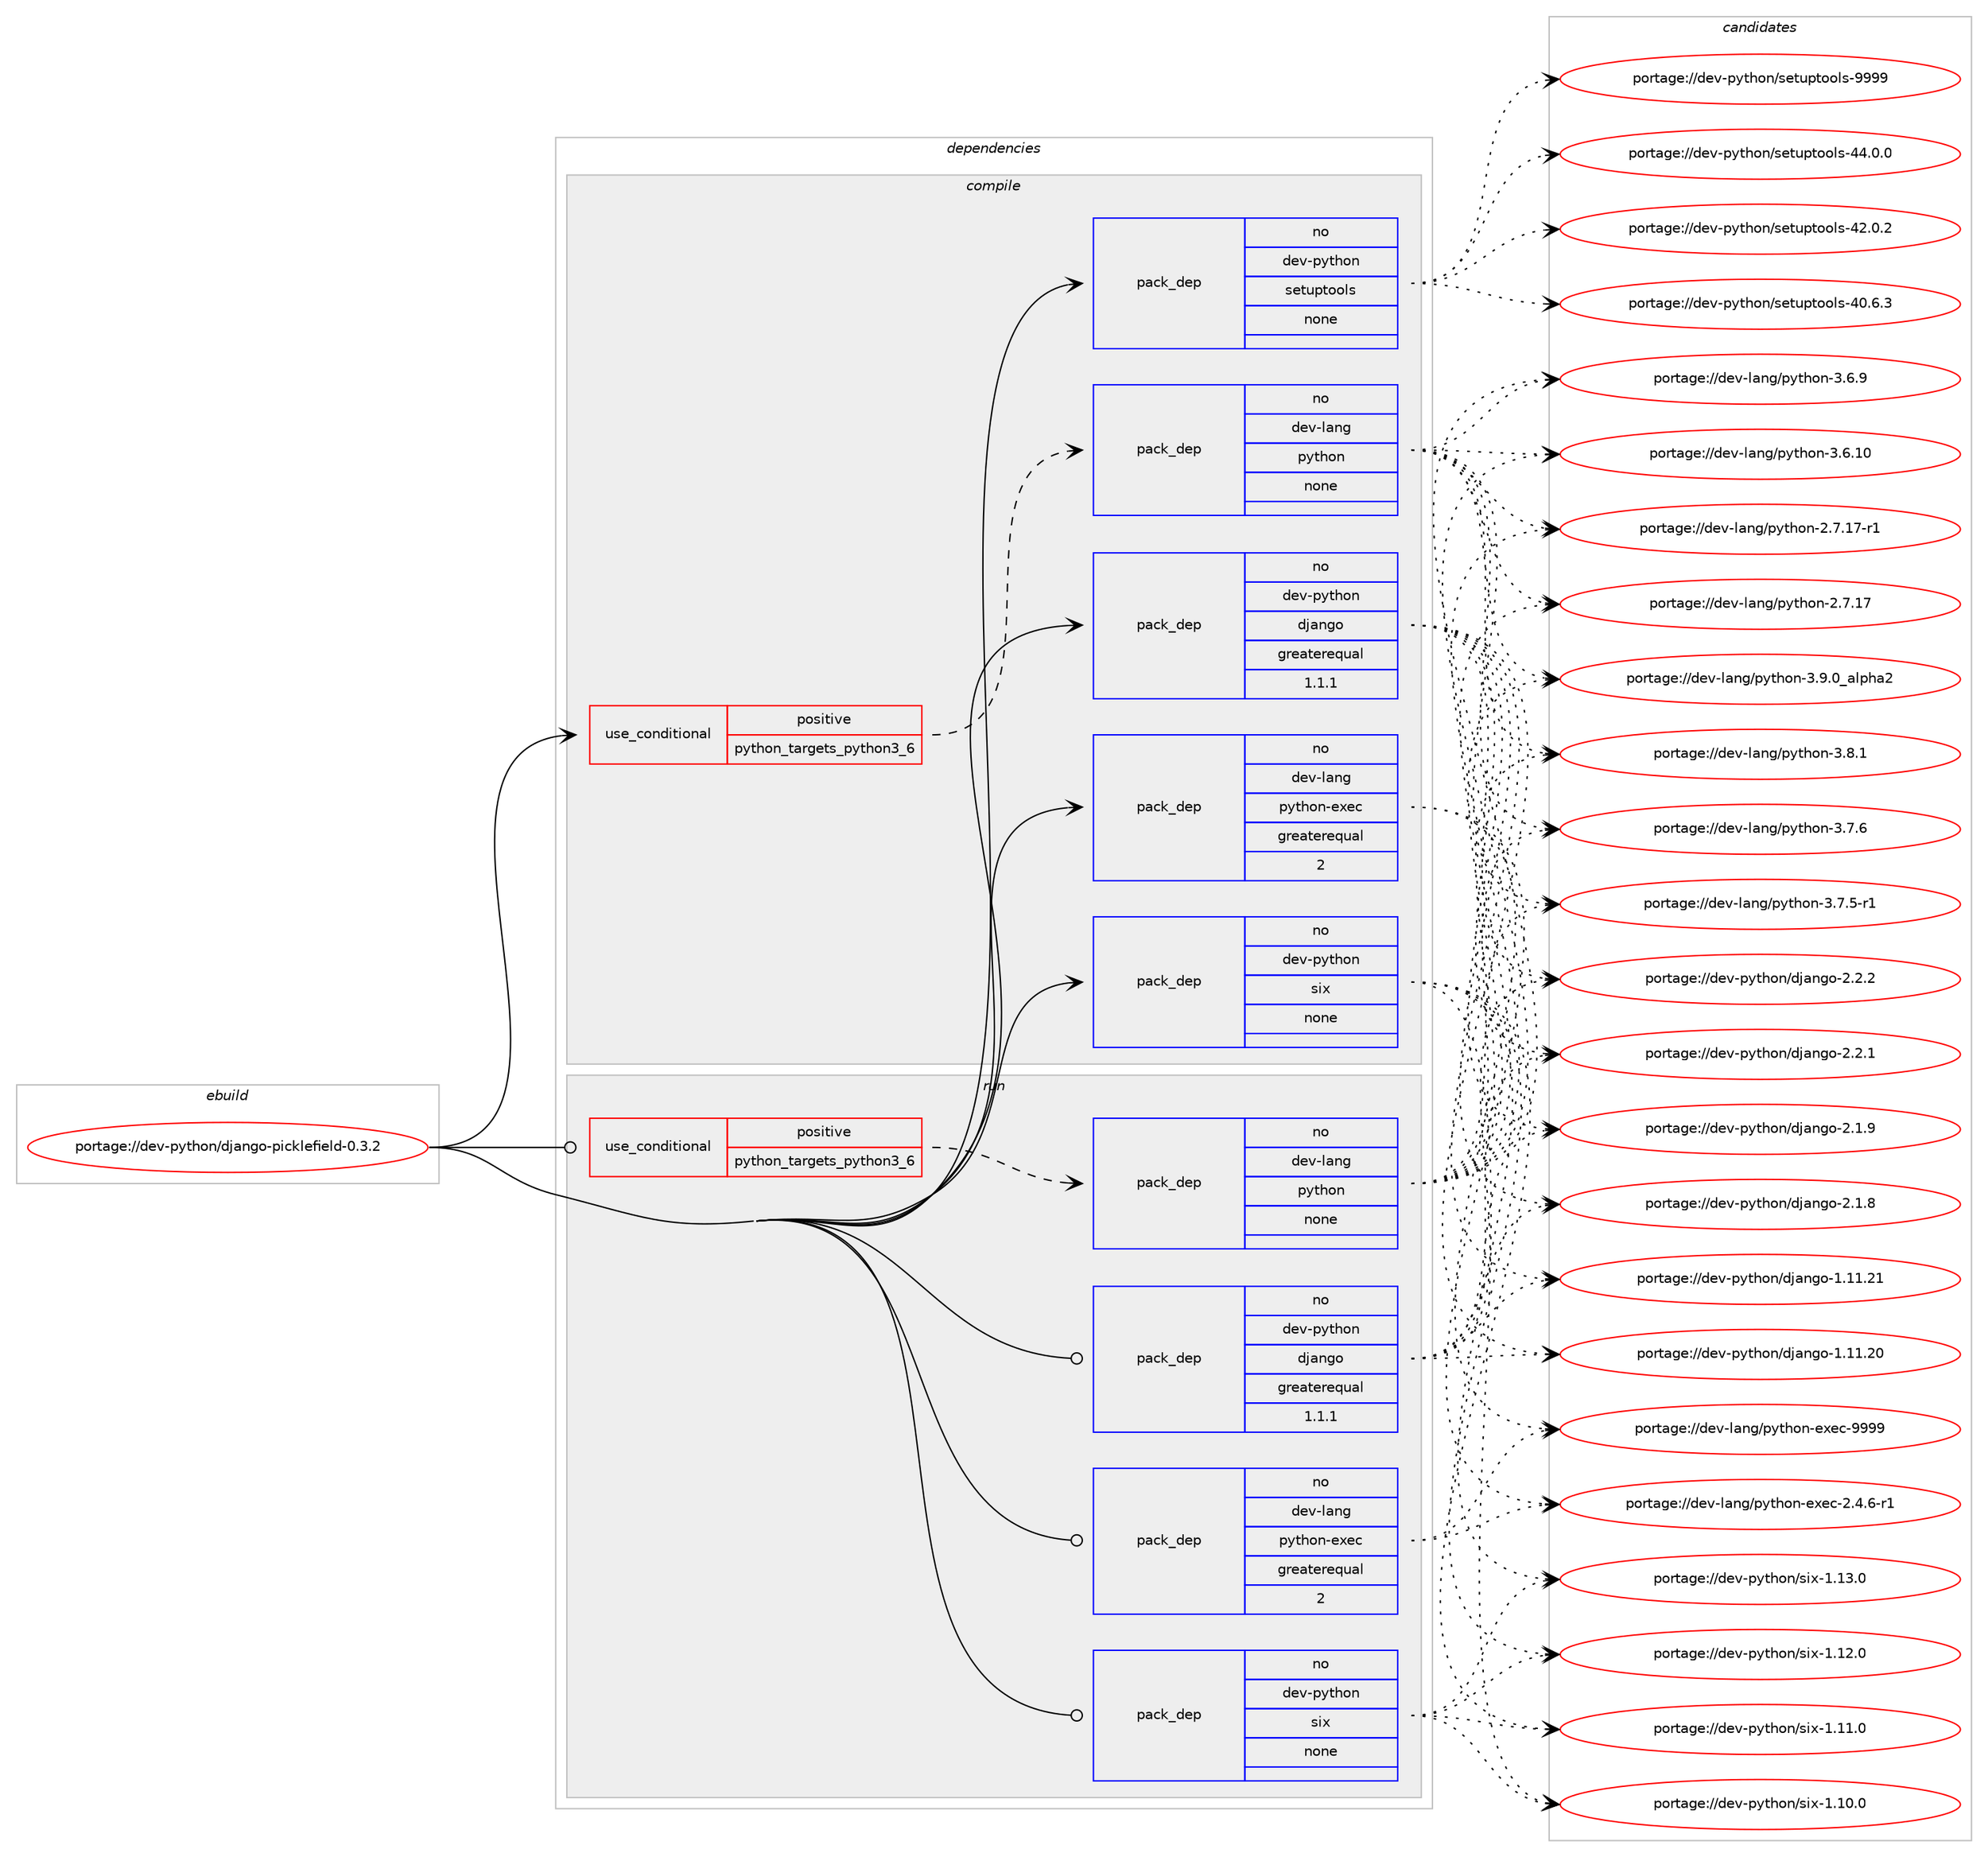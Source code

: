 digraph prolog {

# *************
# Graph options
# *************

newrank=true;
concentrate=true;
compound=true;
graph [rankdir=LR,fontname=Helvetica,fontsize=10,ranksep=1.5];#, ranksep=2.5, nodesep=0.2];
edge  [arrowhead=vee];
node  [fontname=Helvetica,fontsize=10];

# **********
# The ebuild
# **********

subgraph cluster_leftcol {
color=gray;
rank=same;
label=<<i>ebuild</i>>;
id [label="portage://dev-python/django-picklefield-0.3.2", color=red, width=4, href="../dev-python/django-picklefield-0.3.2.svg"];
}

# ****************
# The dependencies
# ****************

subgraph cluster_midcol {
color=gray;
label=<<i>dependencies</i>>;
subgraph cluster_compile {
fillcolor="#eeeeee";
style=filled;
label=<<i>compile</i>>;
subgraph cond116779 {
dependency463968 [label=<<TABLE BORDER="0" CELLBORDER="1" CELLSPACING="0" CELLPADDING="4"><TR><TD ROWSPAN="3" CELLPADDING="10">use_conditional</TD></TR><TR><TD>positive</TD></TR><TR><TD>python_targets_python3_6</TD></TR></TABLE>>, shape=none, color=red];
subgraph pack342196 {
dependency463969 [label=<<TABLE BORDER="0" CELLBORDER="1" CELLSPACING="0" CELLPADDING="4" WIDTH="220"><TR><TD ROWSPAN="6" CELLPADDING="30">pack_dep</TD></TR><TR><TD WIDTH="110">no</TD></TR><TR><TD>dev-lang</TD></TR><TR><TD>python</TD></TR><TR><TD>none</TD></TR><TR><TD></TD></TR></TABLE>>, shape=none, color=blue];
}
dependency463968:e -> dependency463969:w [weight=20,style="dashed",arrowhead="vee"];
}
id:e -> dependency463968:w [weight=20,style="solid",arrowhead="vee"];
subgraph pack342197 {
dependency463970 [label=<<TABLE BORDER="0" CELLBORDER="1" CELLSPACING="0" CELLPADDING="4" WIDTH="220"><TR><TD ROWSPAN="6" CELLPADDING="30">pack_dep</TD></TR><TR><TD WIDTH="110">no</TD></TR><TR><TD>dev-lang</TD></TR><TR><TD>python-exec</TD></TR><TR><TD>greaterequal</TD></TR><TR><TD>2</TD></TR></TABLE>>, shape=none, color=blue];
}
id:e -> dependency463970:w [weight=20,style="solid",arrowhead="vee"];
subgraph pack342198 {
dependency463971 [label=<<TABLE BORDER="0" CELLBORDER="1" CELLSPACING="0" CELLPADDING="4" WIDTH="220"><TR><TD ROWSPAN="6" CELLPADDING="30">pack_dep</TD></TR><TR><TD WIDTH="110">no</TD></TR><TR><TD>dev-python</TD></TR><TR><TD>django</TD></TR><TR><TD>greaterequal</TD></TR><TR><TD>1.1.1</TD></TR></TABLE>>, shape=none, color=blue];
}
id:e -> dependency463971:w [weight=20,style="solid",arrowhead="vee"];
subgraph pack342199 {
dependency463972 [label=<<TABLE BORDER="0" CELLBORDER="1" CELLSPACING="0" CELLPADDING="4" WIDTH="220"><TR><TD ROWSPAN="6" CELLPADDING="30">pack_dep</TD></TR><TR><TD WIDTH="110">no</TD></TR><TR><TD>dev-python</TD></TR><TR><TD>setuptools</TD></TR><TR><TD>none</TD></TR><TR><TD></TD></TR></TABLE>>, shape=none, color=blue];
}
id:e -> dependency463972:w [weight=20,style="solid",arrowhead="vee"];
subgraph pack342200 {
dependency463973 [label=<<TABLE BORDER="0" CELLBORDER="1" CELLSPACING="0" CELLPADDING="4" WIDTH="220"><TR><TD ROWSPAN="6" CELLPADDING="30">pack_dep</TD></TR><TR><TD WIDTH="110">no</TD></TR><TR><TD>dev-python</TD></TR><TR><TD>six</TD></TR><TR><TD>none</TD></TR><TR><TD></TD></TR></TABLE>>, shape=none, color=blue];
}
id:e -> dependency463973:w [weight=20,style="solid",arrowhead="vee"];
}
subgraph cluster_compileandrun {
fillcolor="#eeeeee";
style=filled;
label=<<i>compile and run</i>>;
}
subgraph cluster_run {
fillcolor="#eeeeee";
style=filled;
label=<<i>run</i>>;
subgraph cond116780 {
dependency463974 [label=<<TABLE BORDER="0" CELLBORDER="1" CELLSPACING="0" CELLPADDING="4"><TR><TD ROWSPAN="3" CELLPADDING="10">use_conditional</TD></TR><TR><TD>positive</TD></TR><TR><TD>python_targets_python3_6</TD></TR></TABLE>>, shape=none, color=red];
subgraph pack342201 {
dependency463975 [label=<<TABLE BORDER="0" CELLBORDER="1" CELLSPACING="0" CELLPADDING="4" WIDTH="220"><TR><TD ROWSPAN="6" CELLPADDING="30">pack_dep</TD></TR><TR><TD WIDTH="110">no</TD></TR><TR><TD>dev-lang</TD></TR><TR><TD>python</TD></TR><TR><TD>none</TD></TR><TR><TD></TD></TR></TABLE>>, shape=none, color=blue];
}
dependency463974:e -> dependency463975:w [weight=20,style="dashed",arrowhead="vee"];
}
id:e -> dependency463974:w [weight=20,style="solid",arrowhead="odot"];
subgraph pack342202 {
dependency463976 [label=<<TABLE BORDER="0" CELLBORDER="1" CELLSPACING="0" CELLPADDING="4" WIDTH="220"><TR><TD ROWSPAN="6" CELLPADDING="30">pack_dep</TD></TR><TR><TD WIDTH="110">no</TD></TR><TR><TD>dev-lang</TD></TR><TR><TD>python-exec</TD></TR><TR><TD>greaterequal</TD></TR><TR><TD>2</TD></TR></TABLE>>, shape=none, color=blue];
}
id:e -> dependency463976:w [weight=20,style="solid",arrowhead="odot"];
subgraph pack342203 {
dependency463977 [label=<<TABLE BORDER="0" CELLBORDER="1" CELLSPACING="0" CELLPADDING="4" WIDTH="220"><TR><TD ROWSPAN="6" CELLPADDING="30">pack_dep</TD></TR><TR><TD WIDTH="110">no</TD></TR><TR><TD>dev-python</TD></TR><TR><TD>django</TD></TR><TR><TD>greaterequal</TD></TR><TR><TD>1.1.1</TD></TR></TABLE>>, shape=none, color=blue];
}
id:e -> dependency463977:w [weight=20,style="solid",arrowhead="odot"];
subgraph pack342204 {
dependency463978 [label=<<TABLE BORDER="0" CELLBORDER="1" CELLSPACING="0" CELLPADDING="4" WIDTH="220"><TR><TD ROWSPAN="6" CELLPADDING="30">pack_dep</TD></TR><TR><TD WIDTH="110">no</TD></TR><TR><TD>dev-python</TD></TR><TR><TD>six</TD></TR><TR><TD>none</TD></TR><TR><TD></TD></TR></TABLE>>, shape=none, color=blue];
}
id:e -> dependency463978:w [weight=20,style="solid",arrowhead="odot"];
}
}

# **************
# The candidates
# **************

subgraph cluster_choices {
rank=same;
color=gray;
label=<<i>candidates</i>>;

subgraph choice342196 {
color=black;
nodesep=1;
choice10010111845108971101034711212111610411111045514657464895971081121049750 [label="portage://dev-lang/python-3.9.0_alpha2", color=red, width=4,href="../dev-lang/python-3.9.0_alpha2.svg"];
choice100101118451089711010347112121116104111110455146564649 [label="portage://dev-lang/python-3.8.1", color=red, width=4,href="../dev-lang/python-3.8.1.svg"];
choice100101118451089711010347112121116104111110455146554654 [label="portage://dev-lang/python-3.7.6", color=red, width=4,href="../dev-lang/python-3.7.6.svg"];
choice1001011184510897110103471121211161041111104551465546534511449 [label="portage://dev-lang/python-3.7.5-r1", color=red, width=4,href="../dev-lang/python-3.7.5-r1.svg"];
choice100101118451089711010347112121116104111110455146544657 [label="portage://dev-lang/python-3.6.9", color=red, width=4,href="../dev-lang/python-3.6.9.svg"];
choice10010111845108971101034711212111610411111045514654464948 [label="portage://dev-lang/python-3.6.10", color=red, width=4,href="../dev-lang/python-3.6.10.svg"];
choice100101118451089711010347112121116104111110455046554649554511449 [label="portage://dev-lang/python-2.7.17-r1", color=red, width=4,href="../dev-lang/python-2.7.17-r1.svg"];
choice10010111845108971101034711212111610411111045504655464955 [label="portage://dev-lang/python-2.7.17", color=red, width=4,href="../dev-lang/python-2.7.17.svg"];
dependency463969:e -> choice10010111845108971101034711212111610411111045514657464895971081121049750:w [style=dotted,weight="100"];
dependency463969:e -> choice100101118451089711010347112121116104111110455146564649:w [style=dotted,weight="100"];
dependency463969:e -> choice100101118451089711010347112121116104111110455146554654:w [style=dotted,weight="100"];
dependency463969:e -> choice1001011184510897110103471121211161041111104551465546534511449:w [style=dotted,weight="100"];
dependency463969:e -> choice100101118451089711010347112121116104111110455146544657:w [style=dotted,weight="100"];
dependency463969:e -> choice10010111845108971101034711212111610411111045514654464948:w [style=dotted,weight="100"];
dependency463969:e -> choice100101118451089711010347112121116104111110455046554649554511449:w [style=dotted,weight="100"];
dependency463969:e -> choice10010111845108971101034711212111610411111045504655464955:w [style=dotted,weight="100"];
}
subgraph choice342197 {
color=black;
nodesep=1;
choice10010111845108971101034711212111610411111045101120101994557575757 [label="portage://dev-lang/python-exec-9999", color=red, width=4,href="../dev-lang/python-exec-9999.svg"];
choice10010111845108971101034711212111610411111045101120101994550465246544511449 [label="portage://dev-lang/python-exec-2.4.6-r1", color=red, width=4,href="../dev-lang/python-exec-2.4.6-r1.svg"];
dependency463970:e -> choice10010111845108971101034711212111610411111045101120101994557575757:w [style=dotted,weight="100"];
dependency463970:e -> choice10010111845108971101034711212111610411111045101120101994550465246544511449:w [style=dotted,weight="100"];
}
subgraph choice342198 {
color=black;
nodesep=1;
choice100101118451121211161041111104710010697110103111455046504650 [label="portage://dev-python/django-2.2.2", color=red, width=4,href="../dev-python/django-2.2.2.svg"];
choice100101118451121211161041111104710010697110103111455046504649 [label="portage://dev-python/django-2.2.1", color=red, width=4,href="../dev-python/django-2.2.1.svg"];
choice100101118451121211161041111104710010697110103111455046494657 [label="portage://dev-python/django-2.1.9", color=red, width=4,href="../dev-python/django-2.1.9.svg"];
choice100101118451121211161041111104710010697110103111455046494656 [label="portage://dev-python/django-2.1.8", color=red, width=4,href="../dev-python/django-2.1.8.svg"];
choice1001011184511212111610411111047100106971101031114549464949465049 [label="portage://dev-python/django-1.11.21", color=red, width=4,href="../dev-python/django-1.11.21.svg"];
choice1001011184511212111610411111047100106971101031114549464949465048 [label="portage://dev-python/django-1.11.20", color=red, width=4,href="../dev-python/django-1.11.20.svg"];
dependency463971:e -> choice100101118451121211161041111104710010697110103111455046504650:w [style=dotted,weight="100"];
dependency463971:e -> choice100101118451121211161041111104710010697110103111455046504649:w [style=dotted,weight="100"];
dependency463971:e -> choice100101118451121211161041111104710010697110103111455046494657:w [style=dotted,weight="100"];
dependency463971:e -> choice100101118451121211161041111104710010697110103111455046494656:w [style=dotted,weight="100"];
dependency463971:e -> choice1001011184511212111610411111047100106971101031114549464949465049:w [style=dotted,weight="100"];
dependency463971:e -> choice1001011184511212111610411111047100106971101031114549464949465048:w [style=dotted,weight="100"];
}
subgraph choice342199 {
color=black;
nodesep=1;
choice10010111845112121116104111110471151011161171121161111111081154557575757 [label="portage://dev-python/setuptools-9999", color=red, width=4,href="../dev-python/setuptools-9999.svg"];
choice100101118451121211161041111104711510111611711211611111110811545525246484648 [label="portage://dev-python/setuptools-44.0.0", color=red, width=4,href="../dev-python/setuptools-44.0.0.svg"];
choice100101118451121211161041111104711510111611711211611111110811545525046484650 [label="portage://dev-python/setuptools-42.0.2", color=red, width=4,href="../dev-python/setuptools-42.0.2.svg"];
choice100101118451121211161041111104711510111611711211611111110811545524846544651 [label="portage://dev-python/setuptools-40.6.3", color=red, width=4,href="../dev-python/setuptools-40.6.3.svg"];
dependency463972:e -> choice10010111845112121116104111110471151011161171121161111111081154557575757:w [style=dotted,weight="100"];
dependency463972:e -> choice100101118451121211161041111104711510111611711211611111110811545525246484648:w [style=dotted,weight="100"];
dependency463972:e -> choice100101118451121211161041111104711510111611711211611111110811545525046484650:w [style=dotted,weight="100"];
dependency463972:e -> choice100101118451121211161041111104711510111611711211611111110811545524846544651:w [style=dotted,weight="100"];
}
subgraph choice342200 {
color=black;
nodesep=1;
choice100101118451121211161041111104711510512045494649514648 [label="portage://dev-python/six-1.13.0", color=red, width=4,href="../dev-python/six-1.13.0.svg"];
choice100101118451121211161041111104711510512045494649504648 [label="portage://dev-python/six-1.12.0", color=red, width=4,href="../dev-python/six-1.12.0.svg"];
choice100101118451121211161041111104711510512045494649494648 [label="portage://dev-python/six-1.11.0", color=red, width=4,href="../dev-python/six-1.11.0.svg"];
choice100101118451121211161041111104711510512045494649484648 [label="portage://dev-python/six-1.10.0", color=red, width=4,href="../dev-python/six-1.10.0.svg"];
dependency463973:e -> choice100101118451121211161041111104711510512045494649514648:w [style=dotted,weight="100"];
dependency463973:e -> choice100101118451121211161041111104711510512045494649504648:w [style=dotted,weight="100"];
dependency463973:e -> choice100101118451121211161041111104711510512045494649494648:w [style=dotted,weight="100"];
dependency463973:e -> choice100101118451121211161041111104711510512045494649484648:w [style=dotted,weight="100"];
}
subgraph choice342201 {
color=black;
nodesep=1;
choice10010111845108971101034711212111610411111045514657464895971081121049750 [label="portage://dev-lang/python-3.9.0_alpha2", color=red, width=4,href="../dev-lang/python-3.9.0_alpha2.svg"];
choice100101118451089711010347112121116104111110455146564649 [label="portage://dev-lang/python-3.8.1", color=red, width=4,href="../dev-lang/python-3.8.1.svg"];
choice100101118451089711010347112121116104111110455146554654 [label="portage://dev-lang/python-3.7.6", color=red, width=4,href="../dev-lang/python-3.7.6.svg"];
choice1001011184510897110103471121211161041111104551465546534511449 [label="portage://dev-lang/python-3.7.5-r1", color=red, width=4,href="../dev-lang/python-3.7.5-r1.svg"];
choice100101118451089711010347112121116104111110455146544657 [label="portage://dev-lang/python-3.6.9", color=red, width=4,href="../dev-lang/python-3.6.9.svg"];
choice10010111845108971101034711212111610411111045514654464948 [label="portage://dev-lang/python-3.6.10", color=red, width=4,href="../dev-lang/python-3.6.10.svg"];
choice100101118451089711010347112121116104111110455046554649554511449 [label="portage://dev-lang/python-2.7.17-r1", color=red, width=4,href="../dev-lang/python-2.7.17-r1.svg"];
choice10010111845108971101034711212111610411111045504655464955 [label="portage://dev-lang/python-2.7.17", color=red, width=4,href="../dev-lang/python-2.7.17.svg"];
dependency463975:e -> choice10010111845108971101034711212111610411111045514657464895971081121049750:w [style=dotted,weight="100"];
dependency463975:e -> choice100101118451089711010347112121116104111110455146564649:w [style=dotted,weight="100"];
dependency463975:e -> choice100101118451089711010347112121116104111110455146554654:w [style=dotted,weight="100"];
dependency463975:e -> choice1001011184510897110103471121211161041111104551465546534511449:w [style=dotted,weight="100"];
dependency463975:e -> choice100101118451089711010347112121116104111110455146544657:w [style=dotted,weight="100"];
dependency463975:e -> choice10010111845108971101034711212111610411111045514654464948:w [style=dotted,weight="100"];
dependency463975:e -> choice100101118451089711010347112121116104111110455046554649554511449:w [style=dotted,weight="100"];
dependency463975:e -> choice10010111845108971101034711212111610411111045504655464955:w [style=dotted,weight="100"];
}
subgraph choice342202 {
color=black;
nodesep=1;
choice10010111845108971101034711212111610411111045101120101994557575757 [label="portage://dev-lang/python-exec-9999", color=red, width=4,href="../dev-lang/python-exec-9999.svg"];
choice10010111845108971101034711212111610411111045101120101994550465246544511449 [label="portage://dev-lang/python-exec-2.4.6-r1", color=red, width=4,href="../dev-lang/python-exec-2.4.6-r1.svg"];
dependency463976:e -> choice10010111845108971101034711212111610411111045101120101994557575757:w [style=dotted,weight="100"];
dependency463976:e -> choice10010111845108971101034711212111610411111045101120101994550465246544511449:w [style=dotted,weight="100"];
}
subgraph choice342203 {
color=black;
nodesep=1;
choice100101118451121211161041111104710010697110103111455046504650 [label="portage://dev-python/django-2.2.2", color=red, width=4,href="../dev-python/django-2.2.2.svg"];
choice100101118451121211161041111104710010697110103111455046504649 [label="portage://dev-python/django-2.2.1", color=red, width=4,href="../dev-python/django-2.2.1.svg"];
choice100101118451121211161041111104710010697110103111455046494657 [label="portage://dev-python/django-2.1.9", color=red, width=4,href="../dev-python/django-2.1.9.svg"];
choice100101118451121211161041111104710010697110103111455046494656 [label="portage://dev-python/django-2.1.8", color=red, width=4,href="../dev-python/django-2.1.8.svg"];
choice1001011184511212111610411111047100106971101031114549464949465049 [label="portage://dev-python/django-1.11.21", color=red, width=4,href="../dev-python/django-1.11.21.svg"];
choice1001011184511212111610411111047100106971101031114549464949465048 [label="portage://dev-python/django-1.11.20", color=red, width=4,href="../dev-python/django-1.11.20.svg"];
dependency463977:e -> choice100101118451121211161041111104710010697110103111455046504650:w [style=dotted,weight="100"];
dependency463977:e -> choice100101118451121211161041111104710010697110103111455046504649:w [style=dotted,weight="100"];
dependency463977:e -> choice100101118451121211161041111104710010697110103111455046494657:w [style=dotted,weight="100"];
dependency463977:e -> choice100101118451121211161041111104710010697110103111455046494656:w [style=dotted,weight="100"];
dependency463977:e -> choice1001011184511212111610411111047100106971101031114549464949465049:w [style=dotted,weight="100"];
dependency463977:e -> choice1001011184511212111610411111047100106971101031114549464949465048:w [style=dotted,weight="100"];
}
subgraph choice342204 {
color=black;
nodesep=1;
choice100101118451121211161041111104711510512045494649514648 [label="portage://dev-python/six-1.13.0", color=red, width=4,href="../dev-python/six-1.13.0.svg"];
choice100101118451121211161041111104711510512045494649504648 [label="portage://dev-python/six-1.12.0", color=red, width=4,href="../dev-python/six-1.12.0.svg"];
choice100101118451121211161041111104711510512045494649494648 [label="portage://dev-python/six-1.11.0", color=red, width=4,href="../dev-python/six-1.11.0.svg"];
choice100101118451121211161041111104711510512045494649484648 [label="portage://dev-python/six-1.10.0", color=red, width=4,href="../dev-python/six-1.10.0.svg"];
dependency463978:e -> choice100101118451121211161041111104711510512045494649514648:w [style=dotted,weight="100"];
dependency463978:e -> choice100101118451121211161041111104711510512045494649504648:w [style=dotted,weight="100"];
dependency463978:e -> choice100101118451121211161041111104711510512045494649494648:w [style=dotted,weight="100"];
dependency463978:e -> choice100101118451121211161041111104711510512045494649484648:w [style=dotted,weight="100"];
}
}

}
